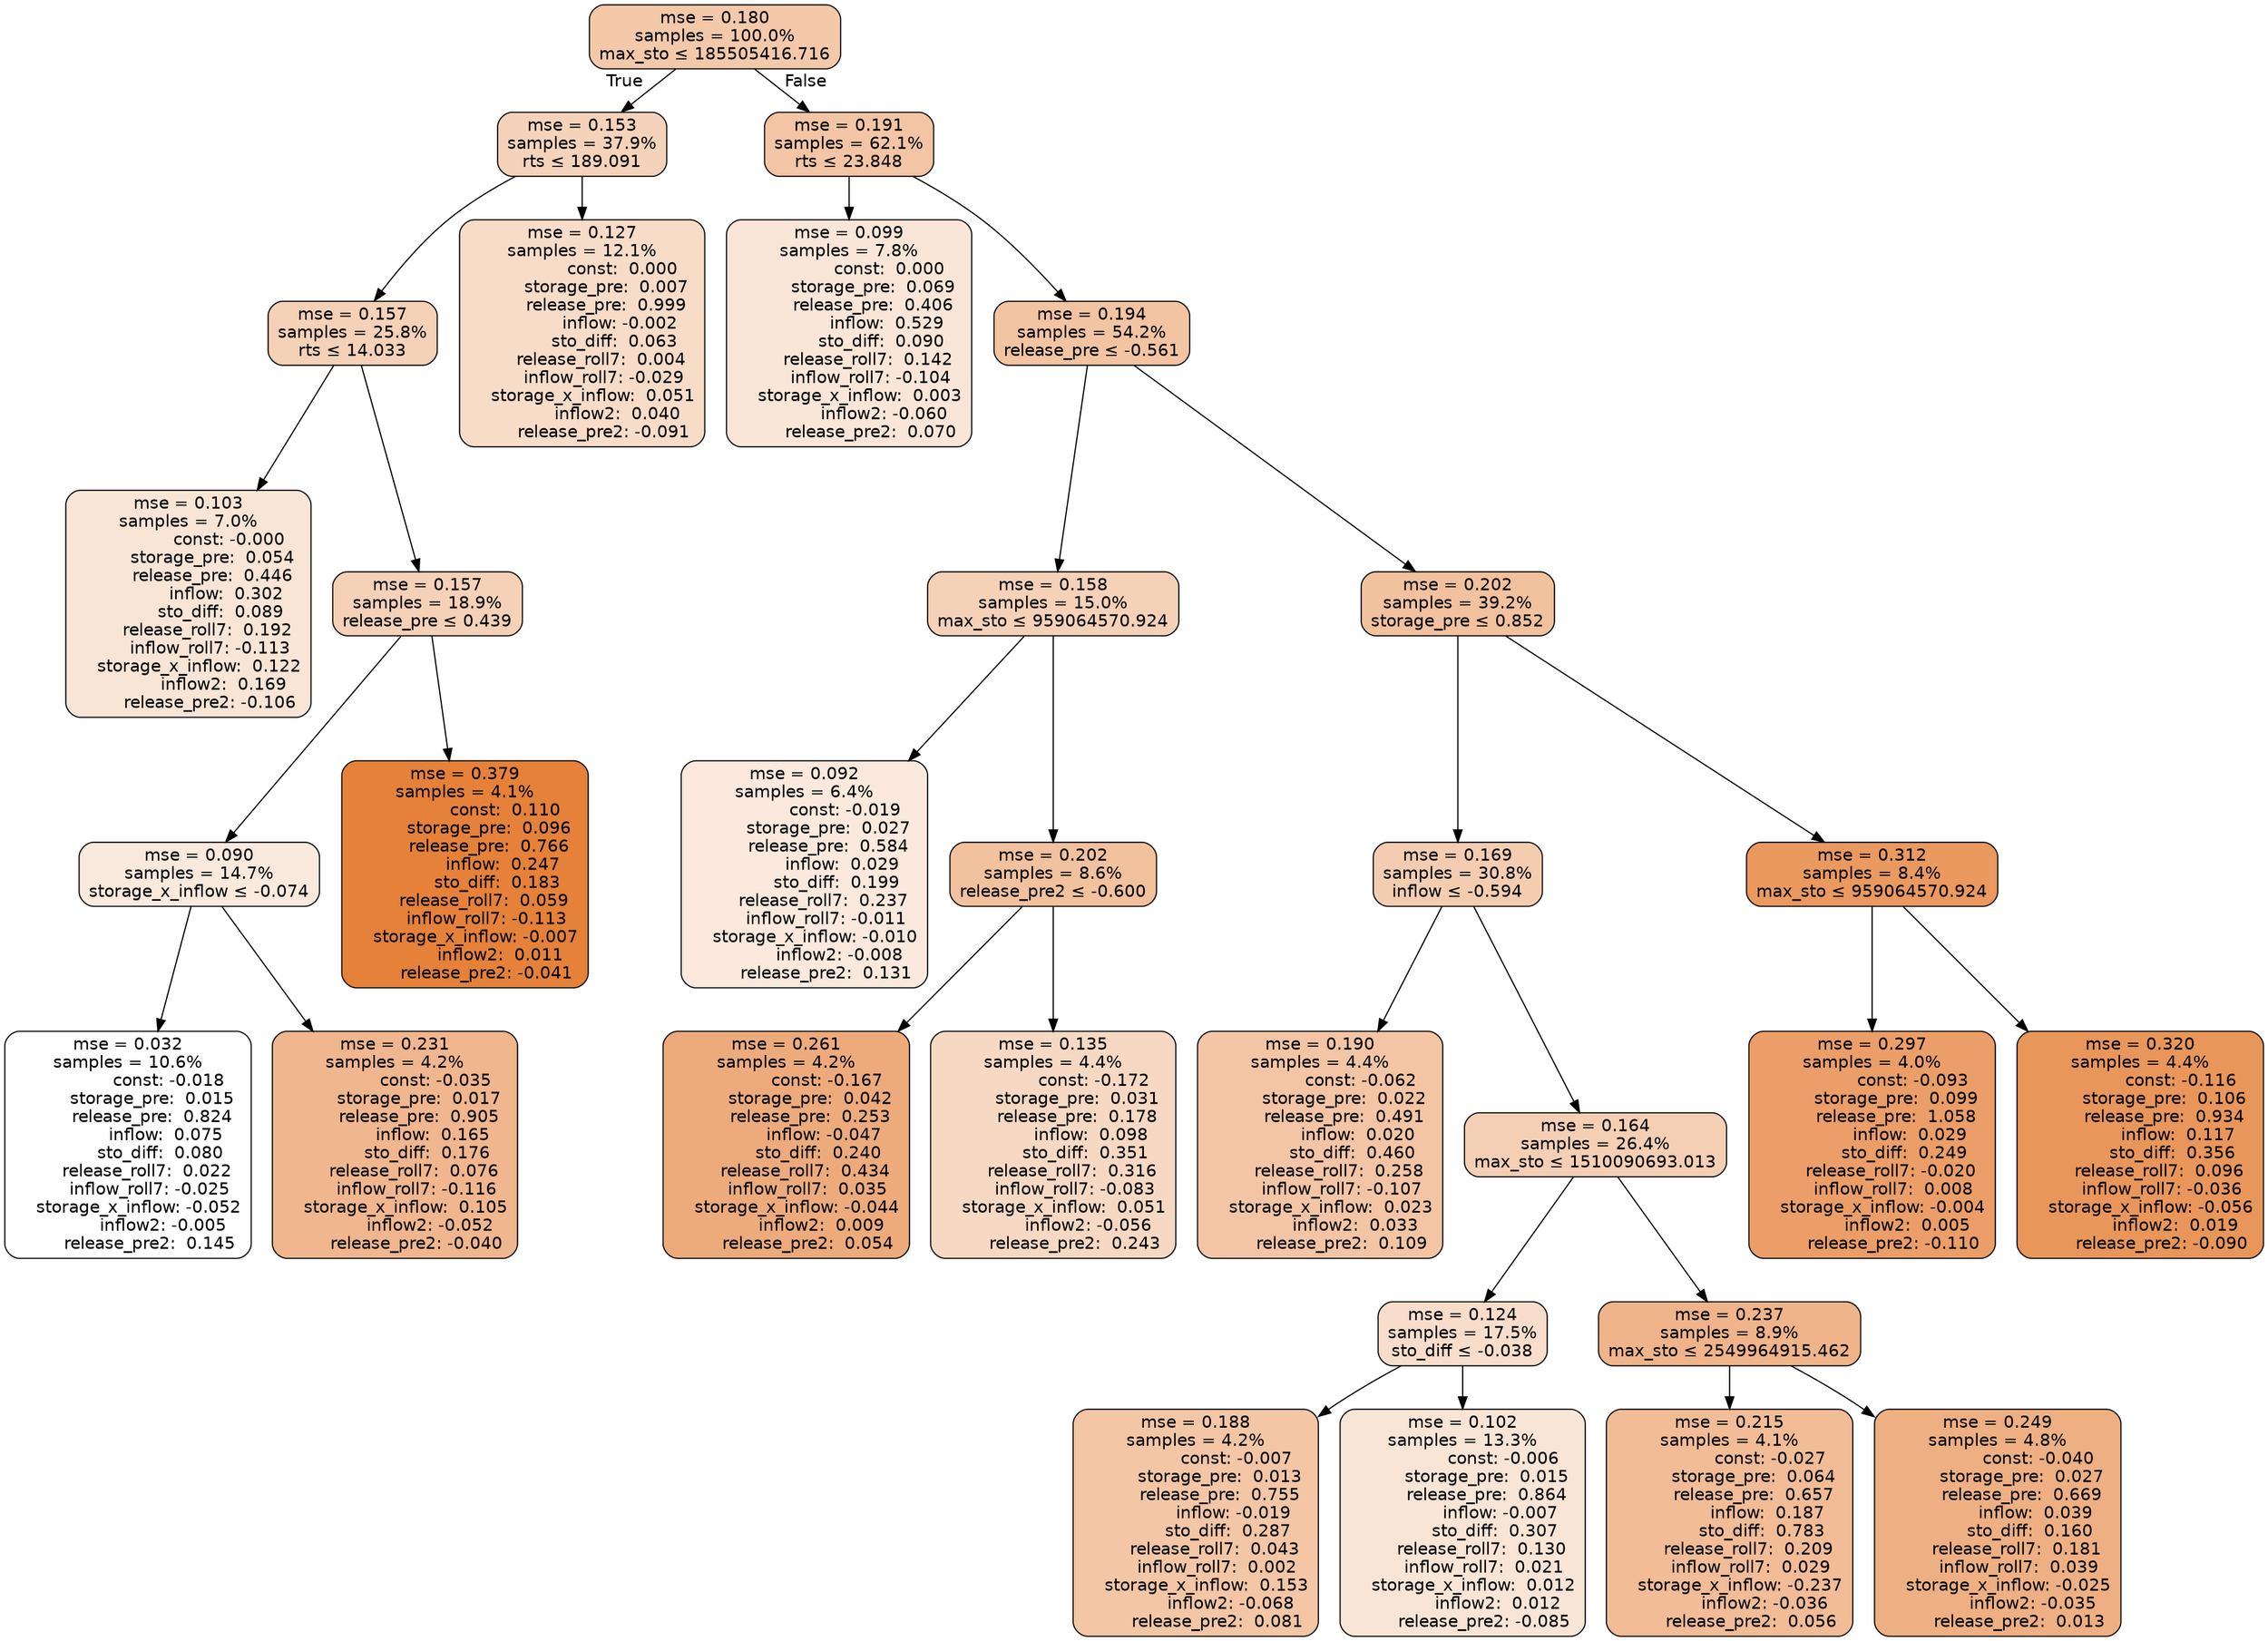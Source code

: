 digraph tree {
bgcolor="transparent"
node [shape=rectangle, style="filled, rounded", color="black", fontname=helvetica] ;
edge [fontname=helvetica] ;
	"0" [label="mse = 0.180
samples = 100.0%
max_sto &le; 185505416.716", fillcolor="#f3c9aa"]
	"1" [label="mse = 0.153
samples = 37.9%
rts &le; 189.091", fillcolor="#f5d3ba"]
	"2" [label="mse = 0.157
samples = 25.8%
rts &le; 14.033", fillcolor="#f5d1b7"]
	"3" [label="mse = 0.103
samples = 7.0%
               const: -0.000
         storage_pre:  0.054
         release_pre:  0.446
              inflow:  0.302
            sto_diff:  0.089
       release_roll7:  0.192
        inflow_roll7: -0.113
    storage_x_inflow:  0.122
             inflow2:  0.169
        release_pre2: -0.106", fillcolor="#f9e5d6"]
	"4" [label="mse = 0.157
samples = 18.9%
release_pre &le; 0.439", fillcolor="#f5d1b7"]
	"5" [label="mse = 0.090
samples = 14.7%
storage_x_inflow &le; -0.074", fillcolor="#fae9dd"]
	"6" [label="mse = 0.032
samples = 10.6%
               const: -0.018
         storage_pre:  0.015
         release_pre:  0.824
              inflow:  0.075
            sto_diff:  0.080
       release_roll7:  0.022
        inflow_roll7: -0.025
    storage_x_inflow: -0.052
             inflow2: -0.005
        release_pre2:  0.145", fillcolor="#ffffff"]
	"7" [label="mse = 0.231
samples = 4.2%
               const: -0.035
         storage_pre:  0.017
         release_pre:  0.905
              inflow:  0.165
            sto_diff:  0.176
       release_roll7:  0.076
        inflow_roll7: -0.116
    storage_x_inflow:  0.105
             inflow2: -0.052
        release_pre2: -0.040", fillcolor="#f0b68d"]
	"8" [label="mse = 0.379
samples = 4.1%
               const:  0.110
         storage_pre:  0.096
         release_pre:  0.766
              inflow:  0.247
            sto_diff:  0.183
       release_roll7:  0.059
        inflow_roll7: -0.113
    storage_x_inflow: -0.007
             inflow2:  0.011
        release_pre2: -0.041", fillcolor="#e58139"]
	"9" [label="mse = 0.127
samples = 12.1%
               const:  0.000
         storage_pre:  0.007
         release_pre:  0.999
              inflow: -0.002
            sto_diff:  0.063
       release_roll7:  0.004
        inflow_roll7: -0.029
    storage_x_inflow:  0.051
             inflow2:  0.040
        release_pre2: -0.091", fillcolor="#f7dcc8"]
	"10" [label="mse = 0.191
samples = 62.1%
rts &le; 23.848", fillcolor="#f3c5a4"]
	"11" [label="mse = 0.099
samples = 7.8%
               const:  0.000
         storage_pre:  0.069
         release_pre:  0.406
              inflow:  0.529
            sto_diff:  0.090
       release_roll7:  0.142
        inflow_roll7: -0.104
    storage_x_inflow:  0.003
             inflow2: -0.060
        release_pre2:  0.070", fillcolor="#f9e6d8"]
	"12" [label="mse = 0.194
samples = 54.2%
release_pre &le; -0.561", fillcolor="#f2c4a2"]
	"13" [label="mse = 0.158
samples = 15.0%
max_sto &le; 959064570.924", fillcolor="#f5d1b7"]
	"14" [label="mse = 0.092
samples = 6.4%
               const: -0.019
         storage_pre:  0.027
         release_pre:  0.584
              inflow:  0.029
            sto_diff:  0.199
       release_roll7:  0.237
        inflow_roll7: -0.011
    storage_x_inflow: -0.010
             inflow2: -0.008
        release_pre2:  0.131", fillcolor="#fae9dc"]
	"15" [label="mse = 0.202
samples = 8.6%
release_pre2 &le; -0.600", fillcolor="#f2c19d"]
	"16" [label="mse = 0.261
samples = 4.2%
               const: -0.167
         storage_pre:  0.042
         release_pre:  0.253
              inflow: -0.047
            sto_diff:  0.240
       release_roll7:  0.434
        inflow_roll7:  0.035
    storage_x_inflow: -0.044
             inflow2:  0.009
        release_pre2:  0.054", fillcolor="#edab7c"]
	"17" [label="mse = 0.135
samples = 4.4%
               const: -0.172
         storage_pre:  0.031
         release_pre:  0.178
              inflow:  0.098
            sto_diff:  0.351
       release_roll7:  0.316
        inflow_roll7: -0.083
    storage_x_inflow:  0.051
             inflow2: -0.056
        release_pre2:  0.243", fillcolor="#f7d9c3"]
	"18" [label="mse = 0.202
samples = 39.2%
storage_pre &le; 0.852", fillcolor="#f2c19d"]
	"19" [label="mse = 0.169
samples = 30.8%
inflow &le; -0.594", fillcolor="#f4cdb0"]
	"20" [label="mse = 0.190
samples = 4.4%
               const: -0.062
         storage_pre:  0.022
         release_pre:  0.491
              inflow:  0.020
            sto_diff:  0.460
       release_roll7:  0.258
        inflow_roll7: -0.107
    storage_x_inflow:  0.023
             inflow2:  0.033
        release_pre2:  0.109", fillcolor="#f3c5a4"]
	"21" [label="mse = 0.164
samples = 26.4%
max_sto &le; 1510090693.013", fillcolor="#f5cfb3"]
	"22" [label="mse = 0.124
samples = 17.5%
sto_diff &le; -0.038", fillcolor="#f8ddca"]
	"23" [label="mse = 0.188
samples = 4.2%
               const: -0.007
         storage_pre:  0.013
         release_pre:  0.755
              inflow: -0.019
            sto_diff:  0.287
       release_roll7:  0.043
        inflow_roll7:  0.002
    storage_x_inflow:  0.153
             inflow2: -0.068
        release_pre2:  0.081", fillcolor="#f3c6a5"]
	"24" [label="mse = 0.102
samples = 13.3%
               const: -0.006
         storage_pre:  0.015
         release_pre:  0.864
              inflow: -0.007
            sto_diff:  0.307
       release_roll7:  0.130
        inflow_roll7:  0.021
    storage_x_inflow:  0.012
             inflow2:  0.012
        release_pre2: -0.085", fillcolor="#f9e5d6"]
	"25" [label="mse = 0.237
samples = 8.9%
max_sto &le; 2549964915.462", fillcolor="#efb489"]
	"26" [label="mse = 0.215
samples = 4.1%
               const: -0.027
         storage_pre:  0.064
         release_pre:  0.657
              inflow:  0.187
            sto_diff:  0.783
       release_roll7:  0.209
        inflow_roll7:  0.029
    storage_x_inflow: -0.237
             inflow2: -0.036
        release_pre2:  0.056", fillcolor="#f1bc96"]
	"27" [label="mse = 0.249
samples = 4.8%
               const: -0.040
         storage_pre:  0.027
         release_pre:  0.669
              inflow:  0.039
            sto_diff:  0.160
       release_roll7:  0.181
        inflow_roll7:  0.039
    storage_x_inflow: -0.025
             inflow2: -0.035
        release_pre2:  0.013", fillcolor="#eeb082"]
	"28" [label="mse = 0.312
samples = 8.4%
max_sto &le; 959064570.924", fillcolor="#ea995f"]
	"29" [label="mse = 0.297
samples = 4.0%
               const: -0.093
         storage_pre:  0.099
         release_pre:  1.058
              inflow:  0.029
            sto_diff:  0.249
       release_roll7: -0.020
        inflow_roll7:  0.008
    storage_x_inflow: -0.004
             inflow2:  0.005
        release_pre2: -0.110", fillcolor="#eb9e67"]
	"30" [label="mse = 0.320
samples = 4.4%
               const: -0.116
         storage_pre:  0.106
         release_pre:  0.934
              inflow:  0.117
            sto_diff:  0.356
       release_roll7:  0.096
        inflow_roll7: -0.036
    storage_x_inflow: -0.056
             inflow2:  0.019
        release_pre2: -0.090", fillcolor="#e9965a"]

	"0" -> "1" [labeldistance=2.5, labelangle=45, headlabel="True"]
	"1" -> "2"
	"2" -> "3"
	"2" -> "4"
	"4" -> "5"
	"5" -> "6"
	"5" -> "7"
	"4" -> "8"
	"1" -> "9"
	"0" -> "10" [labeldistance=2.5, labelangle=-45, headlabel="False"]
	"10" -> "11"
	"10" -> "12"
	"12" -> "13"
	"13" -> "14"
	"13" -> "15"
	"15" -> "16"
	"15" -> "17"
	"12" -> "18"
	"18" -> "19"
	"19" -> "20"
	"19" -> "21"
	"21" -> "22"
	"22" -> "23"
	"22" -> "24"
	"21" -> "25"
	"25" -> "26"
	"25" -> "27"
	"18" -> "28"
	"28" -> "29"
	"28" -> "30"
}
